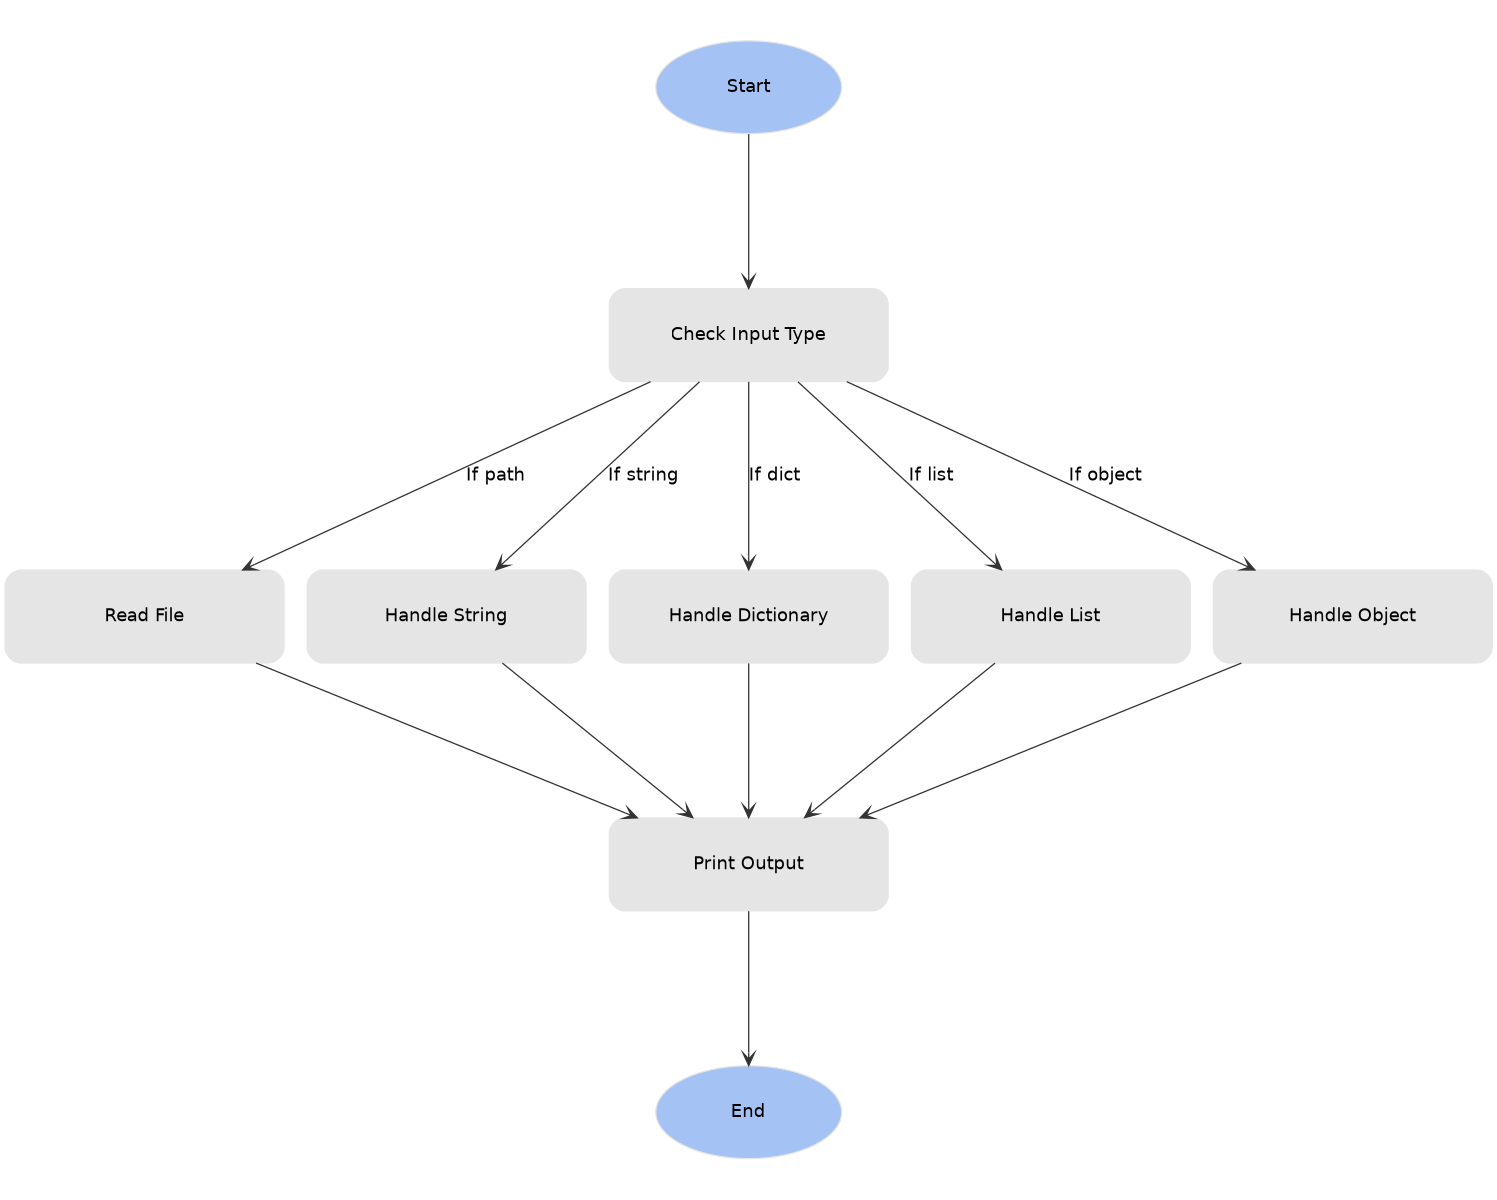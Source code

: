 digraph G {
    // Set graph properties for vertical layout and specific size
    graph [rankdir=TB, size="10,8", ratio=fill];
    
    // Node styles
    node [shape=box, style="rounded,filled", color="#E5E5E5", fontname="Helvetica"];
    edge [arrowhead=vee, color="#333333", fontname="Helvetica"];
    
    // Define nodes with process steps
    start [label="Start", shape=ellipse, style=filled, fillcolor="#A4C2F4", width=2, height=1];
    check_input [label="Check Input Type", width=3, height=1];
    read_file [label="Read File", width=3, height=1];
    handle_string [label="Handle String", width=3, height=1];
    handle_dict [label="Handle Dictionary", width=3, height=1];
    handle_list [label="Handle List", width=3, height=1];
    handle_object [label="Handle Object", width=3, height=1];
    print_output [label="Print Output", width=3, height=1];
    end [label="End", shape=ellipse, style=filled, fillcolor="#A4C2F4", width=2, height=1];

    // Define the workflow steps and connections
    start -> check_input;
    check_input -> read_file [label="If path"];
    check_input -> handle_string [label="If string"];
    check_input -> handle_dict [label="If dict"];
    check_input -> handle_list [label="If list"];
    check_input -> handle_object [label="If object"];
    read_file -> print_output;
    handle_string -> print_output;
    handle_dict -> print_output;
    handle_list -> print_output;
    handle_object -> print_output;
    print_output -> end;
}

